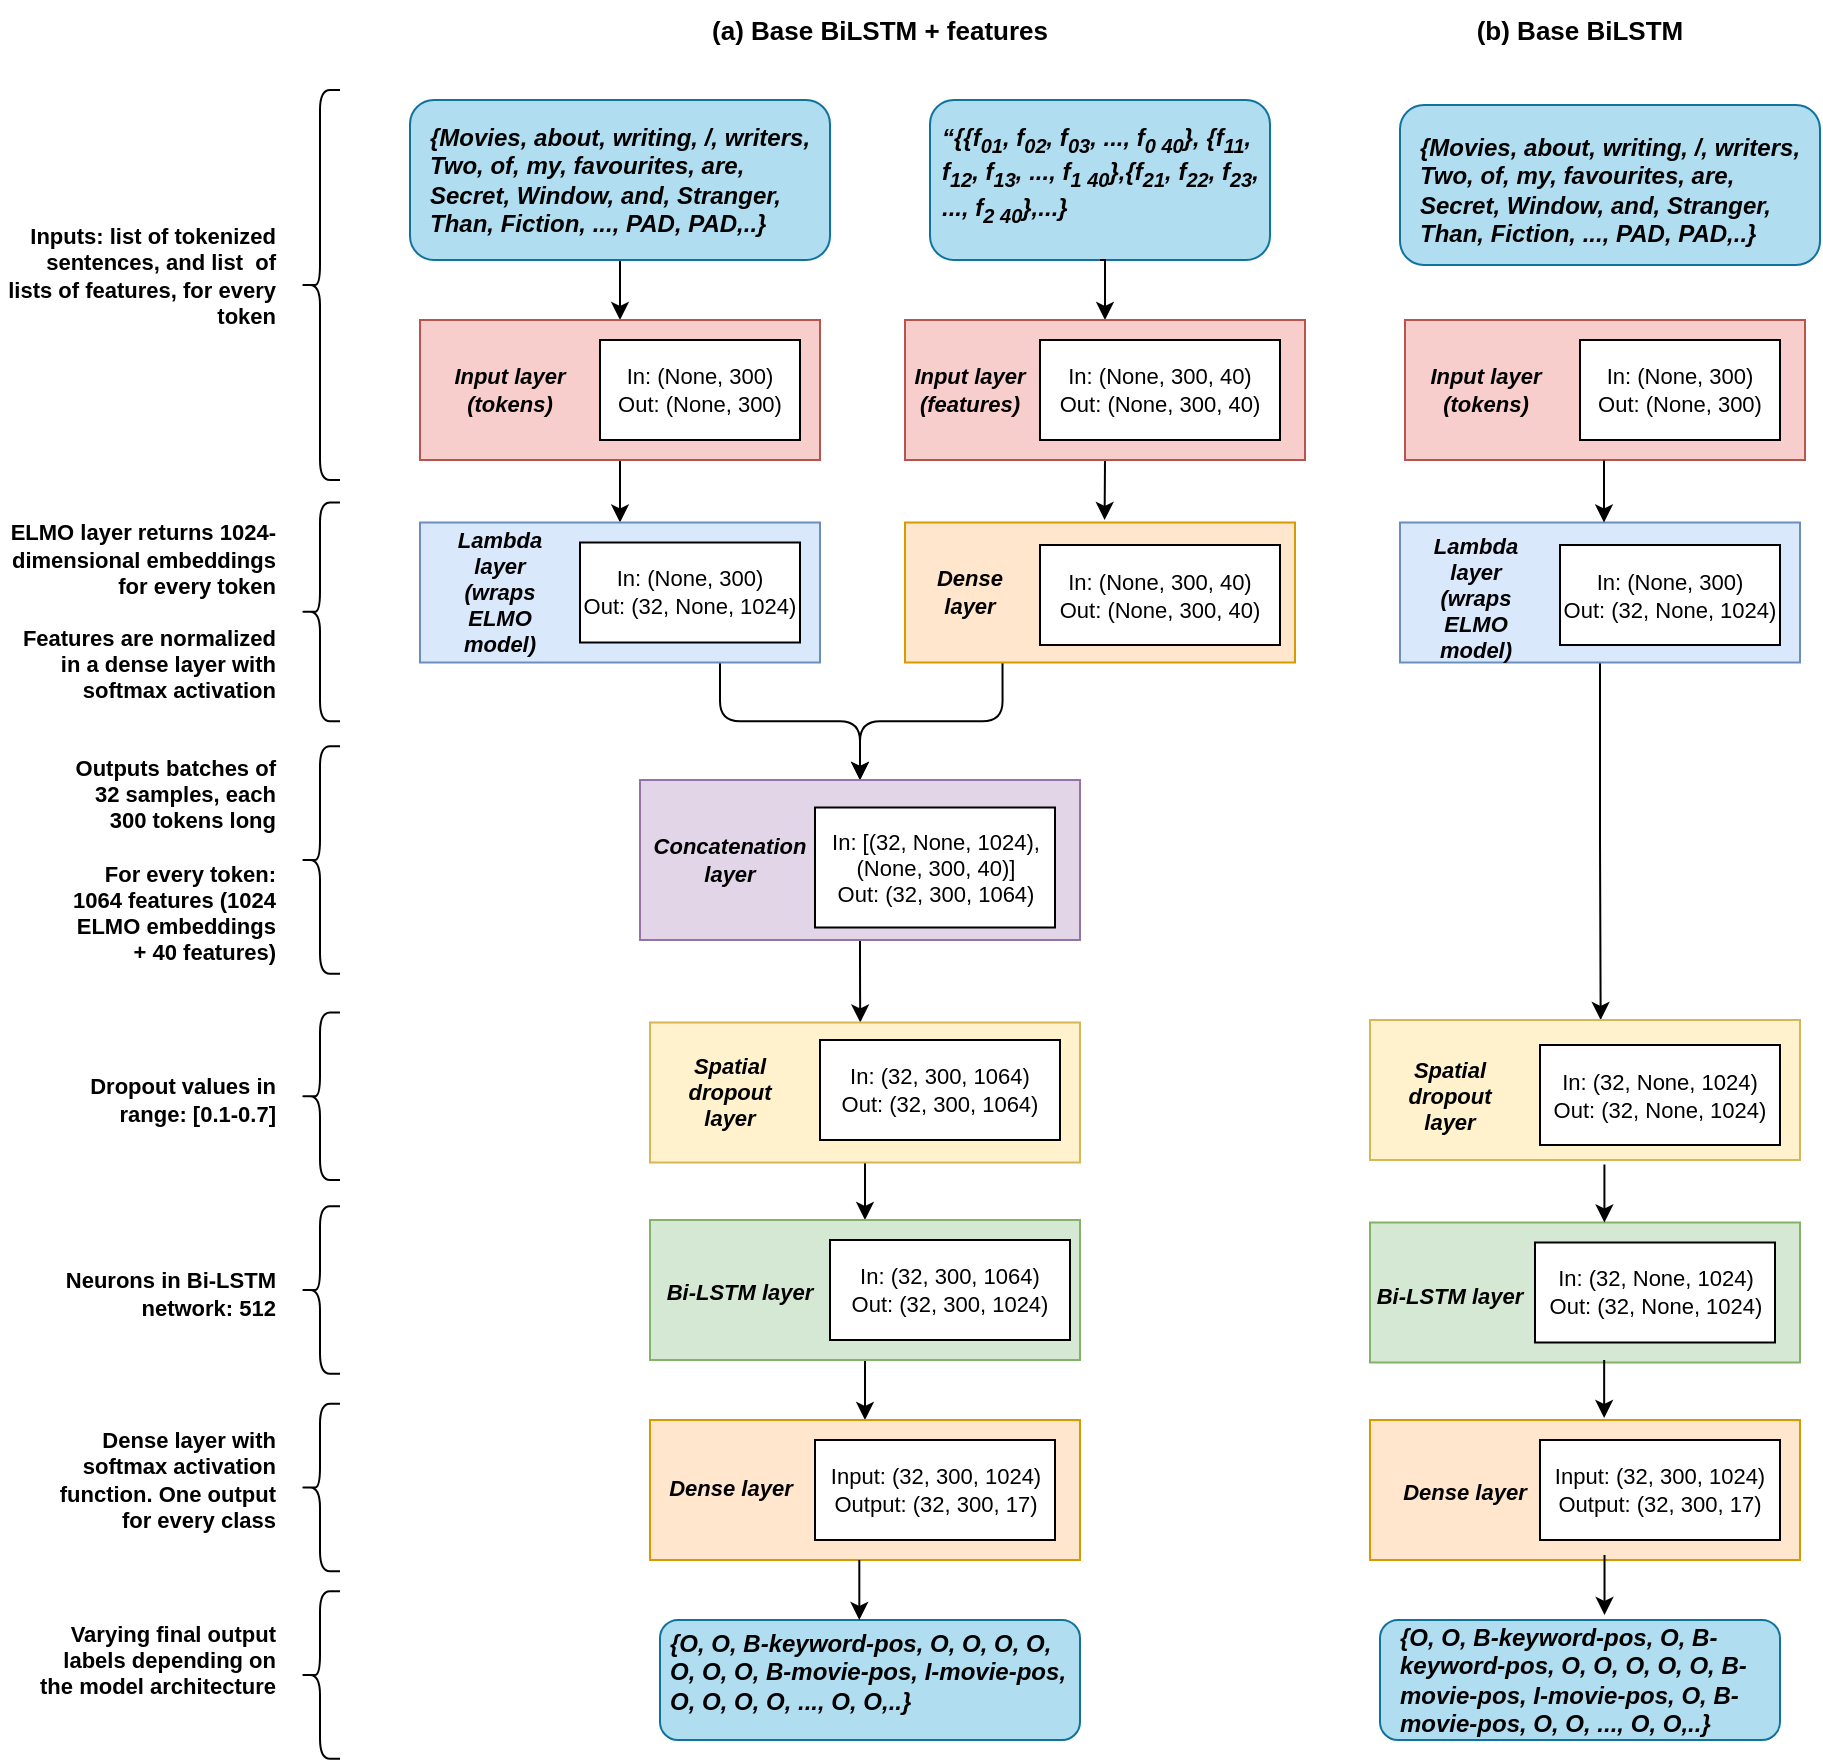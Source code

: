 <mxfile version="21.1.1" type="device">
  <diagram name="Page-1" id="_Cx4gyT4o_TlKI2gqJLs">
    <mxGraphModel dx="2161" dy="1754" grid="1" gridSize="10" guides="1" tooltips="1" connect="1" arrows="1" fold="1" page="1" pageScale="1" pageWidth="850" pageHeight="1100" math="0" shadow="0">
      <root>
        <mxCell id="0" />
        <mxCell id="1" parent="0" />
        <mxCell id="tL8RwAd3ebQlgqP70sX--11" style="edgeStyle=orthogonalEdgeStyle;rounded=0;orthogonalLoop=1;jettySize=auto;html=1;exitX=0.5;exitY=1;exitDx=0;exitDy=0;entryX=0.5;entryY=0;entryDx=0;entryDy=0;" edge="1" parent="1" source="VbnGthJ0AUMWmYDecoh1-1" target="VbnGthJ0AUMWmYDecoh1-4">
          <mxGeometry relative="1" as="geometry" />
        </mxCell>
        <mxCell id="tL8RwAd3ebQlgqP70sX--6" value="" style="rounded=1;whiteSpace=wrap;html=1;fillColor=#b1ddf0;strokeColor=#10739e;" vertex="1" parent="1">
          <mxGeometry x="335" y="40" width="170" height="80" as="geometry" />
        </mxCell>
        <mxCell id="tL8RwAd3ebQlgqP70sX--4" value="" style="rounded=1;whiteSpace=wrap;html=1;fillColor=#b1ddf0;strokeColor=#10739e;" vertex="1" parent="1">
          <mxGeometry x="75" y="40" width="210" height="80" as="geometry" />
        </mxCell>
        <mxCell id="VbnGthJ0AUMWmYDecoh1-1" value="{Movies, about, writing, /, writers, Two, of, my, favourites, are, Secret, Window, and, Stranger, Than, Fiction, ..., PAD, PAD,..}" style="text;whiteSpace=wrap;html=1;fontStyle=3;fillColor=none;strokeColor=none;rounded=0;dashed=1;" parent="1" vertex="1">
          <mxGeometry x="82.5" y="45" width="195" height="70" as="geometry" />
        </mxCell>
        <mxCell id="tL8RwAd3ebQlgqP70sX--10" style="edgeStyle=orthogonalEdgeStyle;rounded=0;orthogonalLoop=1;jettySize=auto;html=1;exitX=0.5;exitY=1;exitDx=0;exitDy=0;entryX=0.5;entryY=0;entryDx=0;entryDy=0;" edge="1" parent="1" source="VbnGthJ0AUMWmYDecoh1-2" target="VbnGthJ0AUMWmYDecoh1-7">
          <mxGeometry relative="1" as="geometry" />
        </mxCell>
        <mxCell id="VbnGthJ0AUMWmYDecoh1-2" value="“{{f&lt;sub&gt;01&lt;/sub&gt;, f&lt;sub&gt;02&lt;/sub&gt;, f&lt;sub&gt;03&lt;/sub&gt;, ..., f&lt;sub&gt;0 40&lt;/sub&gt;}, {f&lt;sub&gt;11&lt;/sub&gt;, f&lt;sub&gt;12&lt;/sub&gt;, f&lt;sub&gt;13&lt;/sub&gt;, ..., f&lt;sub&gt;1 40&lt;/sub&gt;},{f&lt;sub&gt;21&lt;/sub&gt;, f&lt;sub&gt;22&lt;/sub&gt;, f&lt;sub&gt;23&lt;/sub&gt;, ..., f&lt;sub&gt;2 40&lt;/sub&gt;},...}" style="text;whiteSpace=wrap;html=1;fontStyle=3;rounded=0;fillColor=none;strokeColor=none;dashed=1;" parent="1" vertex="1">
          <mxGeometry x="338.75" y="45" width="162.5" height="75" as="geometry" />
        </mxCell>
        <mxCell id="VbnGthJ0AUMWmYDecoh1-26" style="edgeStyle=orthogonalEdgeStyle;orthogonalLoop=1;jettySize=auto;html=1;exitX=0.5;exitY=1;exitDx=0;exitDy=0;entryX=0.5;entryY=0;entryDx=0;entryDy=0;" parent="1" source="VbnGthJ0AUMWmYDecoh1-4" target="VbnGthJ0AUMWmYDecoh1-15" edge="1">
          <mxGeometry relative="1" as="geometry">
            <mxPoint x="179.667" y="270" as="targetPoint" />
          </mxGeometry>
        </mxCell>
        <mxCell id="VbnGthJ0AUMWmYDecoh1-4" value="" style="rounded=0;whiteSpace=wrap;html=1;fillColor=#f8cecc;strokeColor=#b85450;align=left;" parent="1" vertex="1">
          <mxGeometry x="80" y="150" width="200" height="70" as="geometry" />
        </mxCell>
        <mxCell id="VbnGthJ0AUMWmYDecoh1-5" value="&lt;div style=&quot;font-size: 11px;&quot;&gt;&lt;font style=&quot;font-size: 11px;&quot;&gt;In: (None, 300)&lt;/font&gt;&lt;/div&gt;&lt;div style=&quot;font-size: 11px;&quot;&gt;Out: (None, 300)&lt;br style=&quot;font-size: 11px;&quot;&gt;&lt;/div&gt;" style="rounded=0;whiteSpace=wrap;html=1;fontSize=11;" parent="1" vertex="1">
          <mxGeometry x="170" y="160" width="100" height="50" as="geometry" />
        </mxCell>
        <mxCell id="VbnGthJ0AUMWmYDecoh1-6" value="Input layer (tokens)" style="text;html=1;strokeColor=none;fillColor=none;align=center;verticalAlign=middle;whiteSpace=wrap;rounded=0;fontStyle=3;fontSize=11;" parent="1" vertex="1">
          <mxGeometry x="90" y="167.5" width="70" height="35" as="geometry" />
        </mxCell>
        <mxCell id="tL8RwAd3ebQlgqP70sX--12" style="edgeStyle=orthogonalEdgeStyle;rounded=0;orthogonalLoop=1;jettySize=auto;html=1;exitX=0.5;exitY=1;exitDx=0;exitDy=0;" edge="1" parent="1" source="VbnGthJ0AUMWmYDecoh1-7">
          <mxGeometry relative="1" as="geometry">
            <mxPoint x="422.304" y="250" as="targetPoint" />
          </mxGeometry>
        </mxCell>
        <mxCell id="VbnGthJ0AUMWmYDecoh1-7" value="" style="rounded=0;whiteSpace=wrap;html=1;fillColor=#f8cecc;strokeColor=#b85450;align=left;" parent="1" vertex="1">
          <mxGeometry x="322.5" y="150" width="200" height="70" as="geometry" />
        </mxCell>
        <mxCell id="VbnGthJ0AUMWmYDecoh1-8" value="Input layer (features)" style="text;html=1;strokeColor=none;fillColor=none;align=center;verticalAlign=middle;whiteSpace=wrap;rounded=0;fontStyle=3;fontSize=11;" parent="1" vertex="1">
          <mxGeometry x="325" y="167.5" width="60" height="35" as="geometry" />
        </mxCell>
        <mxCell id="VbnGthJ0AUMWmYDecoh1-9" value="&lt;div style=&quot;font-size: 11px;&quot;&gt;&lt;font style=&quot;font-size: 11px;&quot;&gt;In: (None, 300, 40)&lt;/font&gt;&lt;/div&gt;&lt;div style=&quot;font-size: 11px;&quot;&gt;Out: (None, 300, 40)&lt;br style=&quot;font-size: 11px;&quot;&gt;&lt;/div&gt;" style="rounded=0;whiteSpace=wrap;html=1;fontSize=11;" parent="1" vertex="1">
          <mxGeometry x="390" y="160" width="120" height="50" as="geometry" />
        </mxCell>
        <mxCell id="VbnGthJ0AUMWmYDecoh1-30" style="edgeStyle=orthogonalEdgeStyle;orthogonalLoop=1;jettySize=auto;html=1;exitX=0.25;exitY=1;exitDx=0;exitDy=0;entryX=0.5;entryY=0;entryDx=0;entryDy=0;" parent="1" source="VbnGthJ0AUMWmYDecoh1-10" target="VbnGthJ0AUMWmYDecoh1-18" edge="1">
          <mxGeometry relative="1" as="geometry">
            <mxPoint x="310" y="440" as="targetPoint" />
          </mxGeometry>
        </mxCell>
        <mxCell id="VbnGthJ0AUMWmYDecoh1-10" value="" style="rounded=0;whiteSpace=wrap;html=1;fillColor=#ffe6cc;strokeColor=#d79b00;" parent="1" vertex="1">
          <mxGeometry x="322.5" y="251.25" width="195" height="70" as="geometry" />
        </mxCell>
        <mxCell id="VbnGthJ0AUMWmYDecoh1-11" value="&lt;div style=&quot;font-size: 11px;&quot;&gt;&lt;font style=&quot;font-size: 11px;&quot;&gt;In: (None, 300, 40)&lt;/font&gt;&lt;/div&gt;&lt;div style=&quot;font-size: 11px;&quot;&gt;Out: (None, 300, 40)&lt;br style=&quot;font-size: 11px;&quot;&gt;&lt;/div&gt;" style="rounded=0;whiteSpace=wrap;html=1;fontSize=11;" parent="1" vertex="1">
          <mxGeometry x="390" y="262.5" width="120" height="50" as="geometry" />
        </mxCell>
        <mxCell id="VbnGthJ0AUMWmYDecoh1-12" value="Dense layer" style="text;html=1;strokeColor=none;fillColor=none;align=center;verticalAlign=middle;whiteSpace=wrap;rounded=0;fontStyle=3;fontSize=11;" parent="1" vertex="1">
          <mxGeometry x="325" y="268.75" width="60" height="35" as="geometry" />
        </mxCell>
        <mxCell id="VbnGthJ0AUMWmYDecoh1-29" style="edgeStyle=orthogonalEdgeStyle;orthogonalLoop=1;jettySize=auto;html=1;exitX=0.75;exitY=1;exitDx=0;exitDy=0;entryX=0.5;entryY=0;entryDx=0;entryDy=0;" parent="1" source="VbnGthJ0AUMWmYDecoh1-15" target="VbnGthJ0AUMWmYDecoh1-18" edge="1">
          <mxGeometry relative="1" as="geometry" />
        </mxCell>
        <mxCell id="VbnGthJ0AUMWmYDecoh1-15" value="" style="rounded=0;whiteSpace=wrap;html=1;fillColor=#dae8fc;strokeColor=#6c8ebf;" parent="1" vertex="1">
          <mxGeometry x="80" y="251.25" width="200" height="70" as="geometry" />
        </mxCell>
        <mxCell id="VbnGthJ0AUMWmYDecoh1-16" value="Lambda layer (wraps ELMO model)" style="text;html=1;strokeColor=none;fillColor=none;align=center;verticalAlign=middle;whiteSpace=wrap;rounded=0;fontStyle=3;fontSize=11;" parent="1" vertex="1">
          <mxGeometry x="90" y="260" width="60" height="52.5" as="geometry" />
        </mxCell>
        <mxCell id="VbnGthJ0AUMWmYDecoh1-17" value="&lt;div style=&quot;font-size: 11px;&quot;&gt;&lt;font style=&quot;font-size: 11px;&quot;&gt;In: (None, 300)&lt;/font&gt;&lt;/div&gt;&lt;div style=&quot;font-size: 11px;&quot;&gt;Out: (32, None, 1024)&lt;br style=&quot;font-size: 11px;&quot;&gt;&lt;/div&gt;" style="rounded=0;whiteSpace=wrap;html=1;fontSize=11;align=center;" parent="1" vertex="1">
          <mxGeometry x="160" y="261.25" width="110" height="50" as="geometry" />
        </mxCell>
        <mxCell id="VbnGthJ0AUMWmYDecoh1-34" style="edgeStyle=orthogonalEdgeStyle;orthogonalLoop=1;jettySize=auto;html=1;exitX=0.5;exitY=1;exitDx=0;exitDy=0;entryX=0.489;entryY=0;entryDx=0;entryDy=0;entryPerimeter=0;" parent="1" source="VbnGthJ0AUMWmYDecoh1-18" target="VbnGthJ0AUMWmYDecoh1-31" edge="1">
          <mxGeometry relative="1" as="geometry">
            <mxPoint x="300.2" y="570" as="targetPoint" />
          </mxGeometry>
        </mxCell>
        <mxCell id="VbnGthJ0AUMWmYDecoh1-18" value="" style="rounded=0;whiteSpace=wrap;html=1;fillColor=#e1d5e7;strokeColor=#9673a6;" parent="1" vertex="1">
          <mxGeometry x="190" y="380" width="220" height="80" as="geometry" />
        </mxCell>
        <mxCell id="VbnGthJ0AUMWmYDecoh1-19" value="Concatenation layer" style="text;html=1;strokeColor=none;fillColor=none;align=center;verticalAlign=middle;whiteSpace=wrap;rounded=0;fontStyle=3;fontSize=11;" parent="1" vertex="1">
          <mxGeometry x="200" y="393.75" width="70" height="52.5" as="geometry" />
        </mxCell>
        <mxCell id="VbnGthJ0AUMWmYDecoh1-20" value="&lt;div style=&quot;font-size: 11px;&quot;&gt;In: [(32, None, 1024), &lt;br&gt;&lt;/div&gt;&lt;div style=&quot;font-size: 11px;&quot;&gt;(None, 300, 40)]&lt;br&gt;&lt;/div&gt;&lt;div style=&quot;font-size: 11px;&quot;&gt;Out: (32, 300, 1064)&lt;br style=&quot;font-size: 11px;&quot;&gt;&lt;/div&gt;" style="rounded=0;whiteSpace=wrap;html=1;fontSize=11;" parent="1" vertex="1">
          <mxGeometry x="277.5" y="393.75" width="120" height="60" as="geometry" />
        </mxCell>
        <mxCell id="VbnGthJ0AUMWmYDecoh1-40" style="edgeStyle=orthogonalEdgeStyle;orthogonalLoop=1;jettySize=auto;html=1;exitX=0.5;exitY=1;exitDx=0;exitDy=0;entryX=0.5;entryY=0;entryDx=0;entryDy=0;" parent="1" source="VbnGthJ0AUMWmYDecoh1-31" target="VbnGthJ0AUMWmYDecoh1-35" edge="1">
          <mxGeometry relative="1" as="geometry" />
        </mxCell>
        <mxCell id="VbnGthJ0AUMWmYDecoh1-31" value="" style="rounded=0;whiteSpace=wrap;html=1;fillColor=#fff2cc;strokeColor=#d6b656;" parent="1" vertex="1">
          <mxGeometry x="195" y="501.25" width="215" height="70" as="geometry" />
        </mxCell>
        <mxCell id="VbnGthJ0AUMWmYDecoh1-32" value="Spatial dropout layer" style="text;html=1;strokeColor=none;fillColor=none;align=center;verticalAlign=middle;whiteSpace=wrap;rounded=0;fontStyle=3;fontSize=11;" parent="1" vertex="1">
          <mxGeometry x="200" y="510" width="70" height="52.5" as="geometry" />
        </mxCell>
        <mxCell id="VbnGthJ0AUMWmYDecoh1-33" value="&lt;div style=&quot;font-size: 11px;&quot;&gt;In: (32, 300, 1064)&lt;br style=&quot;font-size: 11px;&quot;&gt;&lt;/div&gt;&lt;div style=&quot;font-size: 11px;&quot;&gt;Out: (32, 300, 1064)&lt;br style=&quot;font-size: 11px;&quot;&gt;&lt;/div&gt;" style="rounded=0;whiteSpace=wrap;html=1;fontSize=11;" parent="1" vertex="1">
          <mxGeometry x="280" y="510" width="120" height="50" as="geometry" />
        </mxCell>
        <mxCell id="VbnGthJ0AUMWmYDecoh1-44" style="edgeStyle=orthogonalEdgeStyle;orthogonalLoop=1;jettySize=auto;html=1;exitX=0.5;exitY=1;exitDx=0;exitDy=0;entryX=0.5;entryY=0;entryDx=0;entryDy=0;" parent="1" source="VbnGthJ0AUMWmYDecoh1-35" target="VbnGthJ0AUMWmYDecoh1-41" edge="1">
          <mxGeometry relative="1" as="geometry" />
        </mxCell>
        <mxCell id="VbnGthJ0AUMWmYDecoh1-35" value="" style="rounded=0;whiteSpace=wrap;html=1;fillColor=#d5e8d4;strokeColor=#82b366;" parent="1" vertex="1">
          <mxGeometry x="195" y="600" width="215" height="70" as="geometry" />
        </mxCell>
        <mxCell id="VbnGthJ0AUMWmYDecoh1-36" value="Bi-LSTM layer" style="text;html=1;strokeColor=none;fillColor=none;align=center;verticalAlign=middle;whiteSpace=wrap;rounded=0;fontStyle=3;fontSize=11;" parent="1" vertex="1">
          <mxGeometry x="200" y="610" width="80" height="52.5" as="geometry" />
        </mxCell>
        <mxCell id="VbnGthJ0AUMWmYDecoh1-37" style="edgeStyle=orthogonalEdgeStyle;orthogonalLoop=1;jettySize=auto;html=1;exitX=0.5;exitY=1;exitDx=0;exitDy=0;" parent="1" source="VbnGthJ0AUMWmYDecoh1-33" target="VbnGthJ0AUMWmYDecoh1-33" edge="1">
          <mxGeometry relative="1" as="geometry" />
        </mxCell>
        <mxCell id="VbnGthJ0AUMWmYDecoh1-39" value="&lt;div style=&quot;font-size: 11px;&quot;&gt;In: (32, 300, 1064)&lt;br style=&quot;font-size: 11px;&quot;&gt;&lt;/div&gt;&lt;div style=&quot;font-size: 11px;&quot;&gt;Out: (32, 300, 1024)&lt;br style=&quot;font-size: 11px;&quot;&gt;&lt;/div&gt;" style="rounded=0;whiteSpace=wrap;html=1;fontSize=11;" parent="1" vertex="1">
          <mxGeometry x="285" y="610" width="120" height="50" as="geometry" />
        </mxCell>
        <mxCell id="VbnGthJ0AUMWmYDecoh1-41" value="" style="rounded=0;whiteSpace=wrap;html=1;fillColor=#ffe6cc;strokeColor=#d79b00;" parent="1" vertex="1">
          <mxGeometry x="195" y="700" width="215" height="70" as="geometry" />
        </mxCell>
        <mxCell id="VbnGthJ0AUMWmYDecoh1-42" value="Dense layer" style="text;html=1;strokeColor=none;fillColor=none;align=center;verticalAlign=middle;whiteSpace=wrap;rounded=0;fontStyle=3;fontSize=11;" parent="1" vertex="1">
          <mxGeometry x="202.5" y="707.5" width="65" height="52.5" as="geometry" />
        </mxCell>
        <mxCell id="VbnGthJ0AUMWmYDecoh1-43" value="&lt;div style=&quot;font-size: 11px;&quot;&gt;Input: (32, 300, 1024)&lt;br style=&quot;font-size: 11px;&quot;&gt;&lt;/div&gt;&lt;div style=&quot;font-size: 11px;&quot;&gt;Output: (32, 300, 17)&lt;br style=&quot;font-size: 11px;&quot;&gt;&lt;/div&gt;" style="rounded=0;whiteSpace=wrap;html=1;fontSize=11;" parent="1" vertex="1">
          <mxGeometry x="277.5" y="710" width="120" height="50" as="geometry" />
        </mxCell>
        <mxCell id="tL8RwAd3ebQlgqP70sX--14" value="" style="shape=curlyBracket;whiteSpace=wrap;html=1;rounded=1;flipH=1;labelPosition=right;verticalLabelPosition=middle;align=left;verticalAlign=middle;direction=west;" vertex="1" parent="1">
          <mxGeometry x="20" y="35" width="20" height="195" as="geometry" />
        </mxCell>
        <mxCell id="tL8RwAd3ebQlgqP70sX--15" value="Inputs: list of tokenized sentences, and list&amp;nbsp; of lists of features, for every token" style="text;html=1;strokeColor=none;fillColor=none;align=right;verticalAlign=middle;whiteSpace=wrap;rounded=0;fontStyle=1;fontSize=11;rotation=0;" vertex="1" parent="1">
          <mxGeometry x="-130" y="87.5" width="140" height="80" as="geometry" />
        </mxCell>
        <mxCell id="tL8RwAd3ebQlgqP70sX--17" value="" style="shape=curlyBracket;whiteSpace=wrap;html=1;rounded=1;flipH=1;labelPosition=right;verticalLabelPosition=middle;align=left;verticalAlign=middle;direction=west;" vertex="1" parent="1">
          <mxGeometry x="20" y="241.25" width="20" height="109.37" as="geometry" />
        </mxCell>
        <mxCell id="tL8RwAd3ebQlgqP70sX--18" value="&lt;div&gt;ELMO layer returns 1024-dimensional embeddings for every token&lt;/div&gt;&lt;div&gt;&amp;nbsp;&lt;br&gt;&lt;/div&gt;&lt;div&gt;Features are normalized in a dense layer with softmax activation&lt;br&gt;&lt;/div&gt;" style="text;html=1;strokeColor=none;fillColor=none;align=right;verticalAlign=middle;whiteSpace=wrap;rounded=0;fontSize=11;fontStyle=1" vertex="1" parent="1">
          <mxGeometry x="-130" y="241.25" width="140" height="108.75" as="geometry" />
        </mxCell>
        <mxCell id="tL8RwAd3ebQlgqP70sX--19" value="" style="shape=curlyBracket;whiteSpace=wrap;html=1;rounded=1;flipH=1;labelPosition=right;verticalLabelPosition=middle;align=left;verticalAlign=middle;direction=west;" vertex="1" parent="1">
          <mxGeometry x="20" y="363.13" width="20" height="113.75" as="geometry" />
        </mxCell>
        <mxCell id="tL8RwAd3ebQlgqP70sX--21" value="&lt;div&gt;Outputs batches of 32 samples, each 300 tokens long&lt;br&gt;&lt;/div&gt;&lt;div&gt;&lt;br&gt;&lt;/div&gt;&lt;div&gt;For every token: 1064 features (1024 ELMO embeddings + 40 features)&lt;/div&gt;" style="text;html=1;strokeColor=none;fillColor=none;align=right;verticalAlign=middle;whiteSpace=wrap;rounded=0;fontStyle=1;fontSize=11;rotation=0;" vertex="1" parent="1">
          <mxGeometry x="-100" y="380" width="110" height="80" as="geometry" />
        </mxCell>
        <mxCell id="tL8RwAd3ebQlgqP70sX--22" value="" style="shape=curlyBracket;whiteSpace=wrap;html=1;rounded=1;flipH=1;labelPosition=right;verticalLabelPosition=middle;align=left;verticalAlign=middle;direction=west;" vertex="1" parent="1">
          <mxGeometry x="20" y="496.25" width="20" height="83.75" as="geometry" />
        </mxCell>
        <mxCell id="tL8RwAd3ebQlgqP70sX--30" value="Dropout values in range: [0.1-0.7]" style="text;html=1;strokeColor=none;fillColor=none;align=right;verticalAlign=middle;whiteSpace=wrap;rounded=0;fontStyle=1;fontSize=11;rotation=0;" vertex="1" parent="1">
          <mxGeometry x="-110" y="500" width="120" height="80" as="geometry" />
        </mxCell>
        <mxCell id="tL8RwAd3ebQlgqP70sX--31" value="" style="shape=curlyBracket;whiteSpace=wrap;html=1;rounded=1;flipH=1;labelPosition=right;verticalLabelPosition=middle;align=left;verticalAlign=middle;direction=west;" vertex="1" parent="1">
          <mxGeometry x="20" y="593.13" width="20" height="83.75" as="geometry" />
        </mxCell>
        <mxCell id="tL8RwAd3ebQlgqP70sX--33" value="Neurons in Bi-LSTM network: 512" style="text;html=1;strokeColor=none;fillColor=none;align=right;verticalAlign=middle;whiteSpace=wrap;rounded=0;fontStyle=1;fontSize=11;rotation=0;" vertex="1" parent="1">
          <mxGeometry x="-100" y="596.88" width="110" height="80" as="geometry" />
        </mxCell>
        <mxCell id="tL8RwAd3ebQlgqP70sX--34" value="" style="shape=curlyBracket;whiteSpace=wrap;html=1;rounded=1;flipH=1;labelPosition=right;verticalLabelPosition=middle;align=left;verticalAlign=middle;direction=west;" vertex="1" parent="1">
          <mxGeometry x="20" y="691.87" width="20" height="83.75" as="geometry" />
        </mxCell>
        <mxCell id="tL8RwAd3ebQlgqP70sX--36" value="Dense layer with softmax activation function. One output for every class" style="text;html=1;strokeColor=none;fillColor=none;align=right;verticalAlign=middle;whiteSpace=wrap;rounded=0;fontStyle=1;fontSize=11;rotation=0;" vertex="1" parent="1">
          <mxGeometry x="-110" y="690" width="120" height="80" as="geometry" />
        </mxCell>
        <mxCell id="tL8RwAd3ebQlgqP70sX--37" value="" style="rounded=1;whiteSpace=wrap;html=1;fillColor=#b1ddf0;strokeColor=#10739e;" vertex="1" parent="1">
          <mxGeometry x="570" y="42.5" width="210" height="80" as="geometry" />
        </mxCell>
        <mxCell id="tL8RwAd3ebQlgqP70sX--38" value="{Movies, about, writing, /, writers, Two, of, my, favourites, are, Secret, Window, and, Stranger, Than, Fiction, ..., PAD, PAD,..}" style="text;whiteSpace=wrap;html=1;fontStyle=3;fillColor=none;strokeColor=none;rounded=0;dashed=1;" vertex="1" parent="1">
          <mxGeometry x="577.5" y="50" width="195" height="70" as="geometry" />
        </mxCell>
        <mxCell id="tL8RwAd3ebQlgqP70sX--39" value="" style="rounded=0;whiteSpace=wrap;html=1;fillColor=#f8cecc;strokeColor=#b85450;align=left;" vertex="1" parent="1">
          <mxGeometry x="572.5" y="150" width="200" height="70" as="geometry" />
        </mxCell>
        <mxCell id="tL8RwAd3ebQlgqP70sX--40" value="&lt;div style=&quot;font-size: 11px;&quot;&gt;&lt;font style=&quot;font-size: 11px;&quot;&gt;In: (None, 300)&lt;/font&gt;&lt;/div&gt;&lt;div style=&quot;font-size: 11px;&quot;&gt;Out: (None, 300)&lt;br style=&quot;font-size: 11px;&quot;&gt;&lt;/div&gt;" style="rounded=0;whiteSpace=wrap;html=1;fontSize=11;" vertex="1" parent="1">
          <mxGeometry x="660" y="160" width="100" height="50" as="geometry" />
        </mxCell>
        <mxCell id="tL8RwAd3ebQlgqP70sX--41" value="Input layer (tokens)" style="text;html=1;strokeColor=none;fillColor=none;align=center;verticalAlign=middle;whiteSpace=wrap;rounded=0;fontStyle=3;fontSize=11;" vertex="1" parent="1">
          <mxGeometry x="577.5" y="167.5" width="70" height="35" as="geometry" />
        </mxCell>
        <mxCell id="tL8RwAd3ebQlgqP70sX--49" style="edgeStyle=orthogonalEdgeStyle;rounded=0;orthogonalLoop=1;jettySize=auto;html=1;exitX=0.5;exitY=1;exitDx=0;exitDy=0;" edge="1" parent="1" source="tL8RwAd3ebQlgqP70sX--42">
          <mxGeometry relative="1" as="geometry">
            <mxPoint x="670.333" y="500" as="targetPoint" />
          </mxGeometry>
        </mxCell>
        <mxCell id="tL8RwAd3ebQlgqP70sX--42" value="" style="rounded=0;whiteSpace=wrap;html=1;fillColor=#dae8fc;strokeColor=#6c8ebf;" vertex="1" parent="1">
          <mxGeometry x="570" y="251.25" width="200" height="70" as="geometry" />
        </mxCell>
        <mxCell id="tL8RwAd3ebQlgqP70sX--43" value="&lt;div style=&quot;font-size: 11px;&quot;&gt;&lt;font style=&quot;font-size: 11px;&quot;&gt;In: (None, 300)&lt;/font&gt;&lt;/div&gt;&lt;div style=&quot;font-size: 11px;&quot;&gt;Out: (32, None, 1024)&lt;br style=&quot;font-size: 11px;&quot;&gt;&lt;/div&gt;" style="rounded=0;whiteSpace=wrap;html=1;fontSize=11;align=center;" vertex="1" parent="1">
          <mxGeometry x="650" y="262.5" width="110" height="50" as="geometry" />
        </mxCell>
        <mxCell id="tL8RwAd3ebQlgqP70sX--44" value="Lambda layer (wraps ELMO model)" style="text;html=1;strokeColor=none;fillColor=none;align=center;verticalAlign=middle;whiteSpace=wrap;rounded=0;fontStyle=3;fontSize=11;" vertex="1" parent="1">
          <mxGeometry x="577.5" y="262.5" width="60" height="52.5" as="geometry" />
        </mxCell>
        <mxCell id="tL8RwAd3ebQlgqP70sX--45" style="edgeStyle=orthogonalEdgeStyle;orthogonalLoop=1;jettySize=auto;html=1;exitX=0.5;exitY=1;exitDx=0;exitDy=0;entryX=0.5;entryY=0;entryDx=0;entryDy=0;" edge="1" parent="1">
          <mxGeometry relative="1" as="geometry">
            <mxPoint x="672" y="251.25" as="targetPoint" />
            <mxPoint x="672" y="220.25" as="sourcePoint" />
          </mxGeometry>
        </mxCell>
        <mxCell id="tL8RwAd3ebQlgqP70sX--46" value="" style="rounded=0;whiteSpace=wrap;html=1;fillColor=#fff2cc;strokeColor=#d6b656;" vertex="1" parent="1">
          <mxGeometry x="555" y="500" width="215" height="70" as="geometry" />
        </mxCell>
        <mxCell id="tL8RwAd3ebQlgqP70sX--47" value="&lt;div style=&quot;font-size: 11px;&quot;&gt;In: (32, None, 1024)&lt;br style=&quot;font-size: 11px;&quot;&gt;&lt;/div&gt;&lt;div style=&quot;font-size: 11px;&quot;&gt;Out: (32, None, 1024)&lt;br style=&quot;font-size: 11px;&quot;&gt;&lt;/div&gt;" style="rounded=0;whiteSpace=wrap;html=1;fontSize=11;" vertex="1" parent="1">
          <mxGeometry x="640" y="512.5" width="120" height="50" as="geometry" />
        </mxCell>
        <mxCell id="tL8RwAd3ebQlgqP70sX--48" value="Spatial dropout layer" style="text;html=1;strokeColor=none;fillColor=none;align=center;verticalAlign=middle;whiteSpace=wrap;rounded=0;fontStyle=3;fontSize=11;" vertex="1" parent="1">
          <mxGeometry x="560" y="511.25" width="70" height="52.5" as="geometry" />
        </mxCell>
        <mxCell id="tL8RwAd3ebQlgqP70sX--50" value="" style="rounded=0;whiteSpace=wrap;html=1;fillColor=#d5e8d4;strokeColor=#82b366;" vertex="1" parent="1">
          <mxGeometry x="555" y="601.25" width="215" height="70" as="geometry" />
        </mxCell>
        <mxCell id="tL8RwAd3ebQlgqP70sX--51" value="&lt;div style=&quot;font-size: 11px;&quot;&gt;In: (32, None, 1024)&lt;br style=&quot;font-size: 11px;&quot;&gt;&lt;/div&gt;&lt;div style=&quot;font-size: 11px;&quot;&gt;Out: (32, None, 1024)&lt;br style=&quot;font-size: 11px;&quot;&gt;&lt;/div&gt;" style="rounded=0;whiteSpace=wrap;html=1;fontSize=11;" vertex="1" parent="1">
          <mxGeometry x="637.5" y="611.25" width="120" height="50" as="geometry" />
        </mxCell>
        <mxCell id="tL8RwAd3ebQlgqP70sX--52" value="Bi-LSTM layer" style="text;html=1;strokeColor=none;fillColor=none;align=center;verticalAlign=middle;whiteSpace=wrap;rounded=0;fontStyle=3;fontSize=11;" vertex="1" parent="1">
          <mxGeometry x="555" y="611.25" width="80" height="52.5" as="geometry" />
        </mxCell>
        <mxCell id="tL8RwAd3ebQlgqP70sX--53" style="edgeStyle=orthogonalEdgeStyle;orthogonalLoop=1;jettySize=auto;html=1;exitX=0.5;exitY=1;exitDx=0;exitDy=0;entryX=0.5;entryY=0;entryDx=0;entryDy=0;" edge="1" parent="1">
          <mxGeometry relative="1" as="geometry">
            <mxPoint x="672.08" y="670" as="sourcePoint" />
            <mxPoint x="672.08" y="699" as="targetPoint" />
          </mxGeometry>
        </mxCell>
        <mxCell id="tL8RwAd3ebQlgqP70sX--54" style="edgeStyle=orthogonalEdgeStyle;orthogonalLoop=1;jettySize=auto;html=1;exitX=0.5;exitY=1;exitDx=0;exitDy=0;entryX=0.5;entryY=0;entryDx=0;entryDy=0;" edge="1" parent="1">
          <mxGeometry relative="1" as="geometry">
            <mxPoint x="672.21" y="572.25" as="sourcePoint" />
            <mxPoint x="672.21" y="601.25" as="targetPoint" />
          </mxGeometry>
        </mxCell>
        <mxCell id="tL8RwAd3ebQlgqP70sX--55" value="" style="rounded=0;whiteSpace=wrap;html=1;fillColor=#ffe6cc;strokeColor=#d79b00;" vertex="1" parent="1">
          <mxGeometry x="555" y="700" width="215" height="70" as="geometry" />
        </mxCell>
        <mxCell id="tL8RwAd3ebQlgqP70sX--57" value="&lt;div style=&quot;font-size: 11px;&quot;&gt;Input: (32, 300, 1024)&lt;br style=&quot;font-size: 11px;&quot;&gt;&lt;/div&gt;&lt;div style=&quot;font-size: 11px;&quot;&gt;Output: (32, 300, 17)&lt;br style=&quot;font-size: 11px;&quot;&gt;&lt;/div&gt;" style="rounded=0;whiteSpace=wrap;html=1;fontSize=11;" vertex="1" parent="1">
          <mxGeometry x="640" y="710" width="120" height="50" as="geometry" />
        </mxCell>
        <mxCell id="tL8RwAd3ebQlgqP70sX--58" value="Dense layer" style="text;html=1;strokeColor=none;fillColor=none;align=center;verticalAlign=middle;whiteSpace=wrap;rounded=0;fontStyle=3;fontSize=11;" vertex="1" parent="1">
          <mxGeometry x="570" y="710" width="65" height="52.5" as="geometry" />
        </mxCell>
        <mxCell id="tL8RwAd3ebQlgqP70sX--61" value="" style="rounded=1;whiteSpace=wrap;html=1;fillColor=#b1ddf0;strokeColor=#10739e;" vertex="1" parent="1">
          <mxGeometry x="560" y="800" width="200" height="60" as="geometry" />
        </mxCell>
        <mxCell id="tL8RwAd3ebQlgqP70sX--60" value="" style="rounded=1;whiteSpace=wrap;html=1;fillColor=#b1ddf0;strokeColor=#10739e;" vertex="1" parent="1">
          <mxGeometry x="200" y="800" width="210" height="60" as="geometry" />
        </mxCell>
        <mxCell id="tL8RwAd3ebQlgqP70sX--59" value="{O, O, B-keyword-pos, O, B-keyword-pos, O, O, O, O, O, B-movie-pos, I-movie-pos, O, B-movie-pos, O, O, ..., O, O,..}" style="text;whiteSpace=wrap;html=1;fontStyle=3;fillColor=none;strokeColor=none;rounded=0;dashed=1;" vertex="1" parent="1">
          <mxGeometry x="567.5" y="795" width="205" height="65" as="geometry" />
        </mxCell>
        <mxCell id="tL8RwAd3ebQlgqP70sX--62" value="{O, O, B-keyword-pos, O, O, O, O, O, O, O, B-movie-pos, I-movie-pos, O, O, O, O, ..., O, O,..}" style="text;whiteSpace=wrap;html=1;fontStyle=3;fillColor=none;strokeColor=none;rounded=0;dashed=1;" vertex="1" parent="1">
          <mxGeometry x="202.5" y="797.5" width="205" height="65" as="geometry" />
        </mxCell>
        <mxCell id="tL8RwAd3ebQlgqP70sX--64" style="edgeStyle=orthogonalEdgeStyle;orthogonalLoop=1;jettySize=auto;html=1;exitX=0.5;exitY=1;exitDx=0;exitDy=0;entryX=0.5;entryY=0;entryDx=0;entryDy=0;" edge="1" parent="1">
          <mxGeometry relative="1" as="geometry">
            <mxPoint x="299.66" y="770" as="sourcePoint" />
            <mxPoint x="299.66" y="800" as="targetPoint" />
          </mxGeometry>
        </mxCell>
        <mxCell id="tL8RwAd3ebQlgqP70sX--65" style="edgeStyle=orthogonalEdgeStyle;orthogonalLoop=1;jettySize=auto;html=1;exitX=0.5;exitY=1;exitDx=0;exitDy=0;entryX=0.5;entryY=0;entryDx=0;entryDy=0;" edge="1" parent="1">
          <mxGeometry relative="1" as="geometry">
            <mxPoint x="672.26" y="767.5" as="sourcePoint" />
            <mxPoint x="672.26" y="797.5" as="targetPoint" />
          </mxGeometry>
        </mxCell>
        <mxCell id="tL8RwAd3ebQlgqP70sX--66" value="" style="shape=curlyBracket;whiteSpace=wrap;html=1;rounded=1;flipH=1;labelPosition=right;verticalLabelPosition=middle;align=left;verticalAlign=middle;direction=west;" vertex="1" parent="1">
          <mxGeometry x="20" y="785.63" width="20" height="83.75" as="geometry" />
        </mxCell>
        <mxCell id="tL8RwAd3ebQlgqP70sX--67" value="Varying final output labels depending on the model architecture" style="text;html=1;strokeColor=none;fillColor=none;align=right;verticalAlign=middle;whiteSpace=wrap;rounded=0;fontStyle=1;fontSize=11;rotation=0;" vertex="1" parent="1">
          <mxGeometry x="-110" y="780" width="120" height="80" as="geometry" />
        </mxCell>
        <mxCell id="tL8RwAd3ebQlgqP70sX--68" value="&lt;font style=&quot;font-size: 13px;&quot;&gt;&lt;b&gt;(a) Base BiLSTM + features&lt;/b&gt;&lt;/font&gt;" style="text;html=1;strokeColor=none;fillColor=none;align=center;verticalAlign=middle;whiteSpace=wrap;rounded=0;" vertex="1" parent="1">
          <mxGeometry x="210" y="-10" width="200" height="30" as="geometry" />
        </mxCell>
        <mxCell id="tL8RwAd3ebQlgqP70sX--69" value="&lt;font style=&quot;font-size: 13px;&quot;&gt;&lt;b&gt;(b) Base BiLSTM &lt;br&gt;&lt;/b&gt;&lt;/font&gt;" style="text;html=1;strokeColor=none;fillColor=none;align=center;verticalAlign=middle;whiteSpace=wrap;rounded=0;" vertex="1" parent="1">
          <mxGeometry x="586.25" y="-10" width="147.5" height="30" as="geometry" />
        </mxCell>
      </root>
    </mxGraphModel>
  </diagram>
</mxfile>
